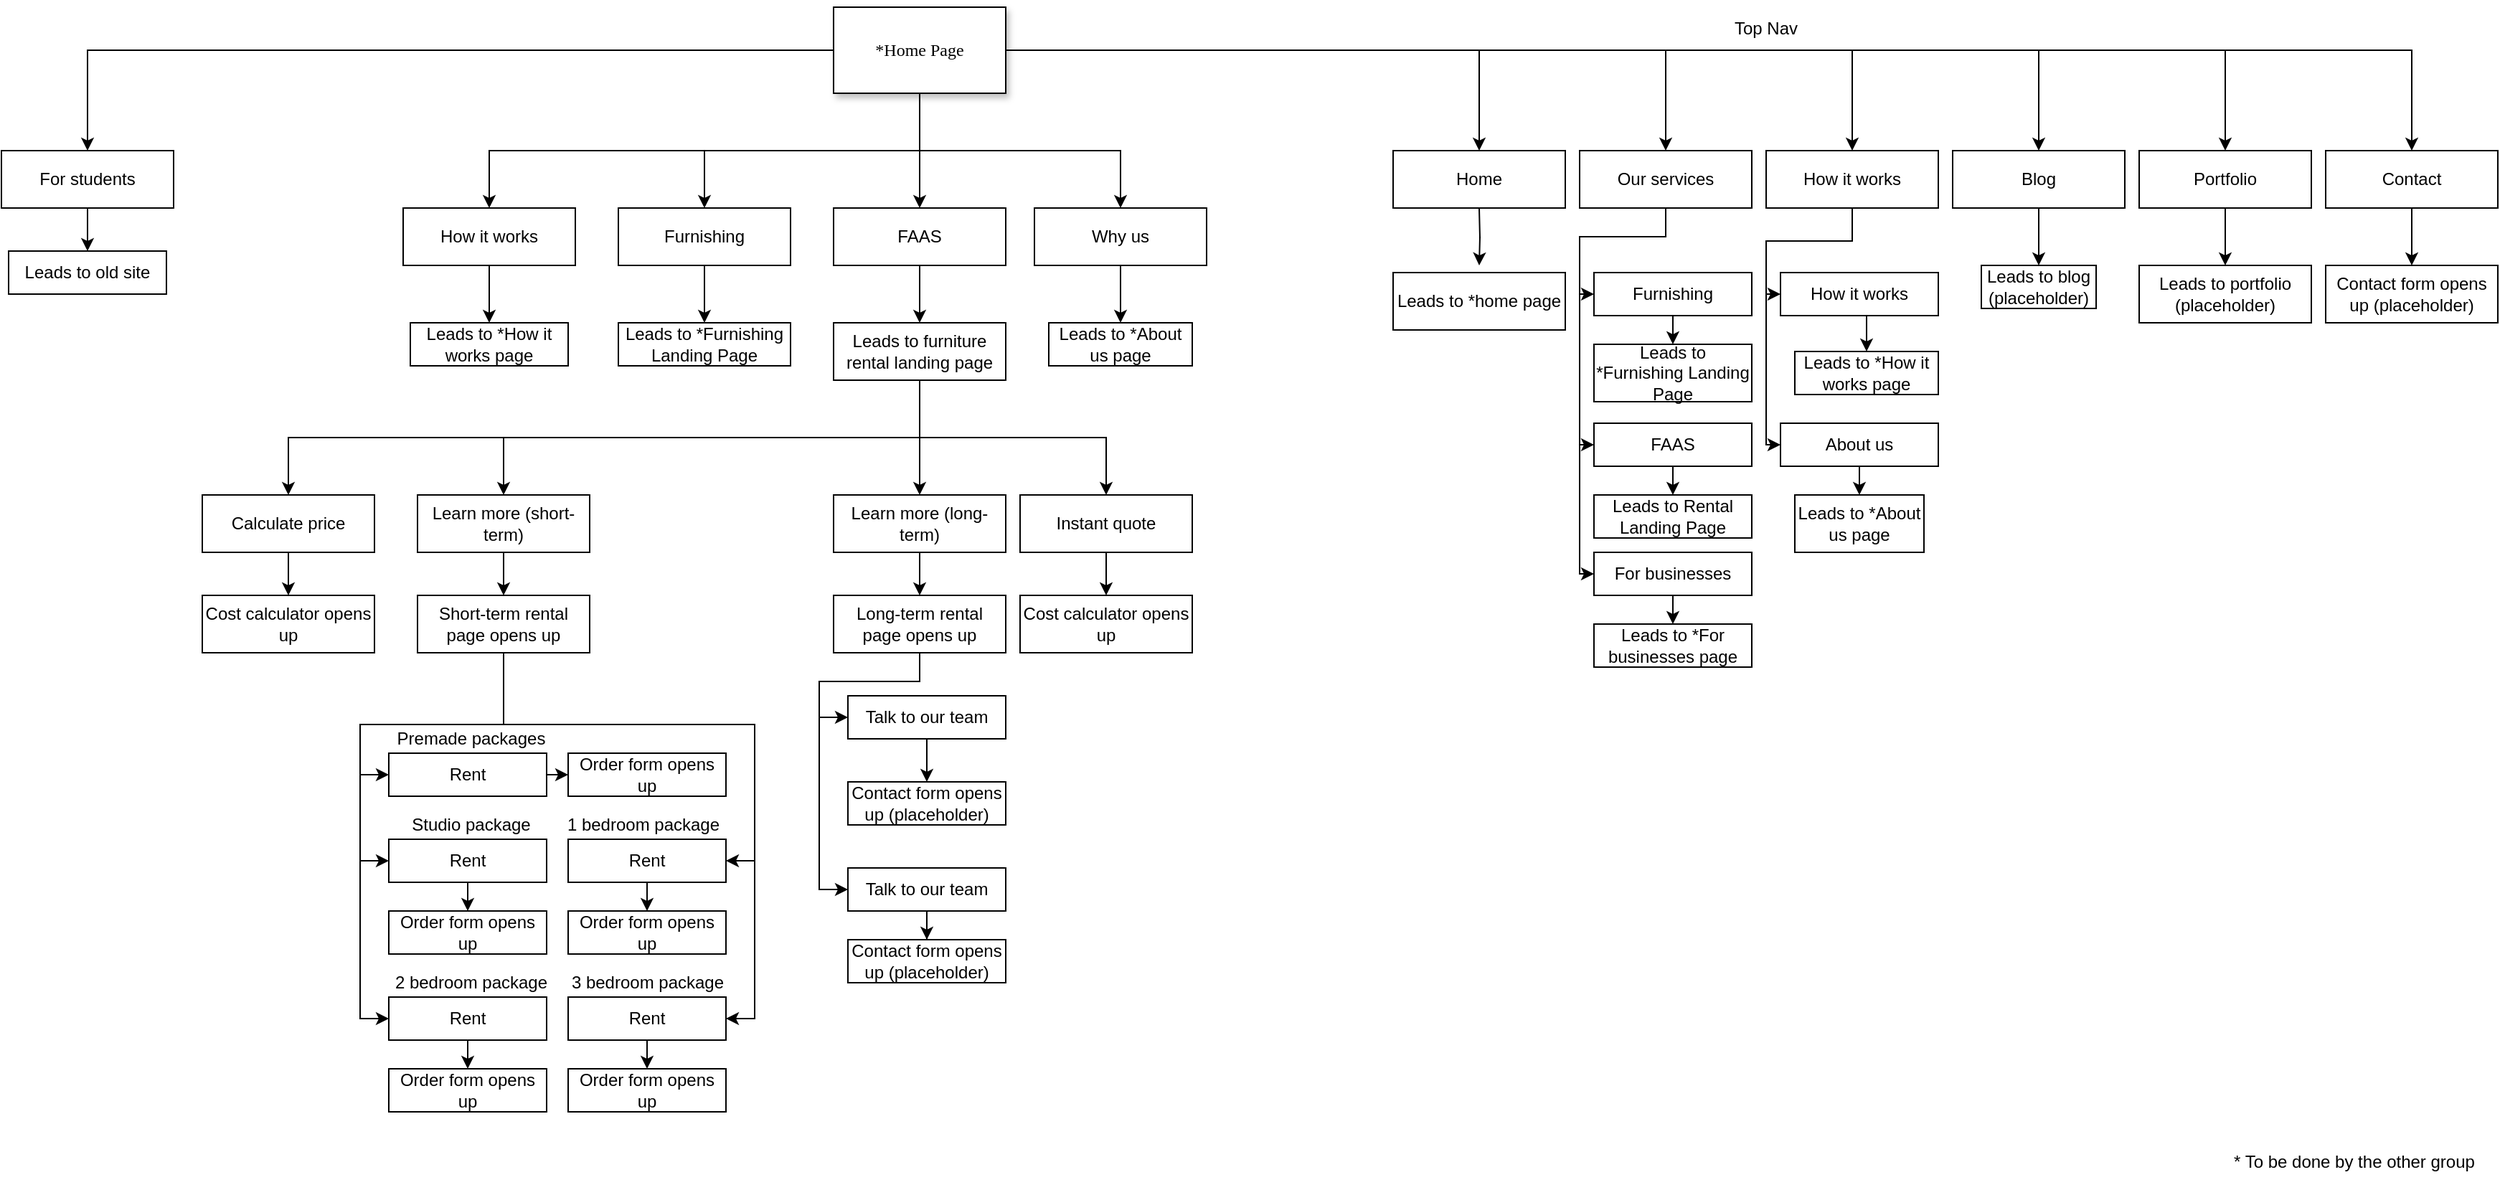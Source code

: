 <mxfile version="23.1.2" type="device">
  <diagram name="Page-1" id="edf60f1a-56cd-e834-aa8a-f176f3a09ee4">
    <mxGraphModel dx="2233" dy="974" grid="1" gridSize="10" guides="1" tooltips="1" connect="1" arrows="1" fold="1" page="1" pageScale="1" pageWidth="1100" pageHeight="850" background="none" math="0" shadow="0">
      <root>
        <mxCell id="0" />
        <mxCell id="1" parent="0" />
        <mxCell id="p-IeHHyzHUZykhFM_JVM-15" style="edgeStyle=orthogonalEdgeStyle;rounded=0;orthogonalLoop=1;jettySize=auto;html=1;exitX=1;exitY=0.5;exitDx=0;exitDy=0;" parent="1" source="60e70716793133e9-4" target="PqxCaI-xU7fvUcP7IRgy-11" edge="1">
          <mxGeometry relative="1" as="geometry">
            <mxPoint x="1170" y="120" as="targetPoint" />
            <Array as="points">
              <mxPoint x="1290" y="50" />
            </Array>
          </mxGeometry>
        </mxCell>
        <mxCell id="PqxCaI-xU7fvUcP7IRgy-2" style="edgeStyle=orthogonalEdgeStyle;rounded=0;orthogonalLoop=1;jettySize=auto;html=1;exitX=0;exitY=0.5;exitDx=0;exitDy=0;entryX=0.5;entryY=0;entryDx=0;entryDy=0;" parent="1" source="60e70716793133e9-4" target="PqxCaI-xU7fvUcP7IRgy-1" edge="1">
          <mxGeometry relative="1" as="geometry" />
        </mxCell>
        <mxCell id="PqxCaI-xU7fvUcP7IRgy-12" style="edgeStyle=orthogonalEdgeStyle;rounded=0;orthogonalLoop=1;jettySize=auto;html=1;exitX=1;exitY=0.5;exitDx=0;exitDy=0;entryX=0.5;entryY=0;entryDx=0;entryDy=0;" parent="1" source="60e70716793133e9-4" target="p-IeHHyzHUZykhFM_JVM-7" edge="1">
          <mxGeometry relative="1" as="geometry">
            <Array as="points">
              <mxPoint x="1160" y="50" />
            </Array>
          </mxGeometry>
        </mxCell>
        <mxCell id="PqxCaI-xU7fvUcP7IRgy-14" style="edgeStyle=orthogonalEdgeStyle;rounded=0;orthogonalLoop=1;jettySize=auto;html=1;exitX=0.5;exitY=1;exitDx=0;exitDy=0;" parent="1" source="60e70716793133e9-4" target="u_at5n1BGmHFvLx5teOg-2" edge="1">
          <mxGeometry relative="1" as="geometry" />
        </mxCell>
        <mxCell id="PqxCaI-xU7fvUcP7IRgy-22" style="edgeStyle=orthogonalEdgeStyle;rounded=0;orthogonalLoop=1;jettySize=auto;html=1;exitX=0.5;exitY=1;exitDx=0;exitDy=0;entryX=0.5;entryY=0;entryDx=0;entryDy=0;" parent="1" source="60e70716793133e9-4" target="PqxCaI-xU7fvUcP7IRgy-21" edge="1">
          <mxGeometry relative="1" as="geometry" />
        </mxCell>
        <mxCell id="PqxCaI-xU7fvUcP7IRgy-28" style="edgeStyle=orthogonalEdgeStyle;rounded=0;orthogonalLoop=1;jettySize=auto;html=1;exitX=0.5;exitY=1;exitDx=0;exitDy=0;entryX=0.5;entryY=0;entryDx=0;entryDy=0;" parent="1" source="60e70716793133e9-4" target="PqxCaI-xU7fvUcP7IRgy-27" edge="1">
          <mxGeometry relative="1" as="geometry" />
        </mxCell>
        <mxCell id="PqxCaI-xU7fvUcP7IRgy-33" style="edgeStyle=orthogonalEdgeStyle;rounded=0;orthogonalLoop=1;jettySize=auto;html=1;exitX=0.5;exitY=1;exitDx=0;exitDy=0;entryX=0.5;entryY=0;entryDx=0;entryDy=0;" parent="1" source="60e70716793133e9-4" target="PqxCaI-xU7fvUcP7IRgy-32" edge="1">
          <mxGeometry relative="1" as="geometry" />
        </mxCell>
        <mxCell id="60e70716793133e9-4" value="*Home Page" style="rounded=0;whiteSpace=wrap;html=1;shadow=1;labelBackgroundColor=none;strokeWidth=1;fontFamily=Verdana;fontSize=12;align=center;" parent="1" vertex="1">
          <mxGeometry x="190" y="20" width="120" height="60" as="geometry" />
        </mxCell>
        <mxCell id="p-IeHHyzHUZykhFM_JVM-160" style="edgeStyle=orthogonalEdgeStyle;rounded=0;orthogonalLoop=1;jettySize=auto;html=1;exitX=0.5;exitY=1;exitDx=0;exitDy=0;entryX=0.5;entryY=0;entryDx=0;entryDy=0;" parent="1" source="p-IeHHyzHUZykhFM_JVM-7" target="p-IeHHyzHUZykhFM_JVM-159" edge="1">
          <mxGeometry relative="1" as="geometry" />
        </mxCell>
        <mxCell id="p-IeHHyzHUZykhFM_JVM-7" value="Portfolio" style="rounded=0;whiteSpace=wrap;html=1;" parent="1" vertex="1">
          <mxGeometry x="1100" y="120" width="120" height="40" as="geometry" />
        </mxCell>
        <mxCell id="p-IeHHyzHUZykhFM_JVM-16" style="edgeStyle=orthogonalEdgeStyle;rounded=0;orthogonalLoop=1;jettySize=auto;html=1;exitX=0.5;exitY=0;exitDx=0;exitDy=0;startArrow=classic;startFill=1;endArrow=none;endFill=0;" parent="1" source="p-IeHHyzHUZykhFM_JVM-8" edge="1">
          <mxGeometry relative="1" as="geometry">
            <mxPoint x="1030" y="50" as="targetPoint" />
            <Array as="points">
              <mxPoint x="1030" y="70" />
              <mxPoint x="1030" y="70" />
            </Array>
          </mxGeometry>
        </mxCell>
        <mxCell id="p-IeHHyzHUZykhFM_JVM-158" style="edgeStyle=orthogonalEdgeStyle;rounded=0;orthogonalLoop=1;jettySize=auto;html=1;exitX=0.5;exitY=1;exitDx=0;exitDy=0;entryX=0.5;entryY=0;entryDx=0;entryDy=0;" parent="1" source="p-IeHHyzHUZykhFM_JVM-8" target="p-IeHHyzHUZykhFM_JVM-157" edge="1">
          <mxGeometry relative="1" as="geometry" />
        </mxCell>
        <mxCell id="p-IeHHyzHUZykhFM_JVM-8" value="Blog" style="rounded=0;whiteSpace=wrap;html=1;" parent="1" vertex="1">
          <mxGeometry x="970" y="120" width="120" height="40" as="geometry" />
        </mxCell>
        <mxCell id="p-IeHHyzHUZykhFM_JVM-22" style="edgeStyle=orthogonalEdgeStyle;rounded=0;orthogonalLoop=1;jettySize=auto;html=1;exitX=0.5;exitY=0;exitDx=0;exitDy=0;startArrow=classic;startFill=1;endArrow=none;endFill=0;" parent="1" edge="1">
          <mxGeometry relative="1" as="geometry">
            <mxPoint x="640" y="50" as="targetPoint" />
            <mxPoint x="640" y="120" as="sourcePoint" />
          </mxGeometry>
        </mxCell>
        <mxCell id="p-IeHHyzHUZykhFM_JVM-44" style="edgeStyle=orthogonalEdgeStyle;rounded=0;orthogonalLoop=1;jettySize=auto;html=1;exitX=0.5;exitY=1;exitDx=0;exitDy=0;entryX=0.5;entryY=0;entryDx=0;entryDy=0;" parent="1" edge="1">
          <mxGeometry relative="1" as="geometry">
            <mxPoint x="640" y="160" as="sourcePoint" />
            <mxPoint x="640" y="200" as="targetPoint" />
          </mxGeometry>
        </mxCell>
        <mxCell id="p-IeHHyzHUZykhFM_JVM-9" value="Home" style="rounded=0;whiteSpace=wrap;html=1;" parent="1" vertex="1">
          <mxGeometry x="580" y="120" width="120" height="40" as="geometry" />
        </mxCell>
        <mxCell id="p-IeHHyzHUZykhFM_JVM-21" style="edgeStyle=orthogonalEdgeStyle;rounded=0;orthogonalLoop=1;jettySize=auto;html=1;exitX=0.5;exitY=0;exitDx=0;exitDy=0;startArrow=classic;startFill=1;endArrow=none;endFill=0;" parent="1" source="p-IeHHyzHUZykhFM_JVM-10" edge="1">
          <mxGeometry relative="1" as="geometry">
            <mxPoint x="770" y="50" as="targetPoint" />
          </mxGeometry>
        </mxCell>
        <mxCell id="p-IeHHyzHUZykhFM_JVM-40" style="edgeStyle=orthogonalEdgeStyle;rounded=0;orthogonalLoop=1;jettySize=auto;html=1;exitX=0.5;exitY=1;exitDx=0;exitDy=0;entryX=0;entryY=0.5;entryDx=0;entryDy=0;" parent="1" source="p-IeHHyzHUZykhFM_JVM-10" target="p-IeHHyzHUZykhFM_JVM-27" edge="1">
          <mxGeometry relative="1" as="geometry">
            <Array as="points">
              <mxPoint x="770" y="180" />
              <mxPoint x="710" y="180" />
              <mxPoint x="710" y="220" />
            </Array>
          </mxGeometry>
        </mxCell>
        <mxCell id="u_at5n1BGmHFvLx5teOg-9" style="edgeStyle=orthogonalEdgeStyle;rounded=0;orthogonalLoop=1;jettySize=auto;html=1;exitX=0.5;exitY=1;exitDx=0;exitDy=0;entryX=0;entryY=0.5;entryDx=0;entryDy=0;" parent="1" source="p-IeHHyzHUZykhFM_JVM-10" target="p-IeHHyzHUZykhFM_JVM-28" edge="1">
          <mxGeometry relative="1" as="geometry">
            <Array as="points">
              <mxPoint x="770" y="180" />
              <mxPoint x="710" y="180" />
              <mxPoint x="710" y="325" />
            </Array>
          </mxGeometry>
        </mxCell>
        <mxCell id="u_at5n1BGmHFvLx5teOg-11" style="edgeStyle=orthogonalEdgeStyle;rounded=0;orthogonalLoop=1;jettySize=auto;html=1;exitX=0.5;exitY=1;exitDx=0;exitDy=0;entryX=0;entryY=0.5;entryDx=0;entryDy=0;" parent="1" source="p-IeHHyzHUZykhFM_JVM-10" target="p-IeHHyzHUZykhFM_JVM-29" edge="1">
          <mxGeometry relative="1" as="geometry">
            <Array as="points">
              <mxPoint x="770" y="180" />
              <mxPoint x="710" y="180" />
              <mxPoint x="710" y="415" />
            </Array>
          </mxGeometry>
        </mxCell>
        <mxCell id="p-IeHHyzHUZykhFM_JVM-10" value="Our services" style="rounded=0;whiteSpace=wrap;html=1;" parent="1" vertex="1">
          <mxGeometry x="710" y="120" width="120" height="40" as="geometry" />
        </mxCell>
        <mxCell id="p-IeHHyzHUZykhFM_JVM-20" style="edgeStyle=orthogonalEdgeStyle;rounded=0;orthogonalLoop=1;jettySize=auto;html=1;exitX=0.5;exitY=0;exitDx=0;exitDy=0;startArrow=classic;startFill=1;endArrow=none;endFill=0;" parent="1" source="p-IeHHyzHUZykhFM_JVM-11" edge="1">
          <mxGeometry relative="1" as="geometry">
            <mxPoint x="900" y="50" as="targetPoint" />
          </mxGeometry>
        </mxCell>
        <mxCell id="p-IeHHyzHUZykhFM_JVM-48" style="edgeStyle=orthogonalEdgeStyle;rounded=0;orthogonalLoop=1;jettySize=auto;html=1;exitX=0.5;exitY=1;exitDx=0;exitDy=0;entryX=0;entryY=0.5;entryDx=0;entryDy=0;" parent="1" source="p-IeHHyzHUZykhFM_JVM-11" target="p-IeHHyzHUZykhFM_JVM-45" edge="1">
          <mxGeometry relative="1" as="geometry">
            <Array as="points">
              <mxPoint x="900" y="183" />
              <mxPoint x="840" y="183" />
              <mxPoint x="840" y="220" />
            </Array>
          </mxGeometry>
        </mxCell>
        <mxCell id="PqxCaI-xU7fvUcP7IRgy-6" style="edgeStyle=orthogonalEdgeStyle;rounded=0;orthogonalLoop=1;jettySize=auto;html=1;exitX=0.5;exitY=1;exitDx=0;exitDy=0;entryX=0;entryY=0.5;entryDx=0;entryDy=0;" parent="1" target="p-IeHHyzHUZykhFM_JVM-46" edge="1">
          <mxGeometry relative="1" as="geometry">
            <mxPoint x="900" y="163" as="sourcePoint" />
            <mxPoint x="840" y="328" as="targetPoint" />
            <Array as="points">
              <mxPoint x="900" y="183" />
              <mxPoint x="840" y="183" />
              <mxPoint x="840" y="325" />
            </Array>
          </mxGeometry>
        </mxCell>
        <mxCell id="p-IeHHyzHUZykhFM_JVM-11" value="How it works" style="rounded=0;whiteSpace=wrap;html=1;" parent="1" vertex="1">
          <mxGeometry x="840" y="120" width="120" height="40" as="geometry" />
        </mxCell>
        <mxCell id="u_at5n1BGmHFvLx5teOg-8" style="edgeStyle=orthogonalEdgeStyle;rounded=0;orthogonalLoop=1;jettySize=auto;html=1;exitX=0.5;exitY=1;exitDx=0;exitDy=0;entryX=0.5;entryY=0;entryDx=0;entryDy=0;" parent="1" source="p-IeHHyzHUZykhFM_JVM-27" target="u_at5n1BGmHFvLx5teOg-7" edge="1">
          <mxGeometry relative="1" as="geometry" />
        </mxCell>
        <mxCell id="p-IeHHyzHUZykhFM_JVM-27" value="Furnishing" style="rounded=0;whiteSpace=wrap;html=1;fontColor=#000000;" parent="1" vertex="1">
          <mxGeometry x="720" y="205" width="110" height="30" as="geometry" />
        </mxCell>
        <mxCell id="p-IeHHyzHUZykhFM_JVM-136" style="edgeStyle=orthogonalEdgeStyle;rounded=0;orthogonalLoop=1;jettySize=auto;html=1;exitX=0.5;exitY=1;exitDx=0;exitDy=0;entryX=0.5;entryY=0;entryDx=0;entryDy=0;" parent="1" source="p-IeHHyzHUZykhFM_JVM-28" target="p-IeHHyzHUZykhFM_JVM-135" edge="1">
          <mxGeometry relative="1" as="geometry" />
        </mxCell>
        <mxCell id="p-IeHHyzHUZykhFM_JVM-28" value="FAAS" style="rounded=0;whiteSpace=wrap;html=1;" parent="1" vertex="1">
          <mxGeometry x="720" y="310" width="110" height="30" as="geometry" />
        </mxCell>
        <mxCell id="u_at5n1BGmHFvLx5teOg-13" style="edgeStyle=orthogonalEdgeStyle;rounded=0;orthogonalLoop=1;jettySize=auto;html=1;exitX=0.5;exitY=1;exitDx=0;exitDy=0;entryX=0.5;entryY=0;entryDx=0;entryDy=0;" parent="1" source="p-IeHHyzHUZykhFM_JVM-29" target="u_at5n1BGmHFvLx5teOg-12" edge="1">
          <mxGeometry relative="1" as="geometry" />
        </mxCell>
        <mxCell id="p-IeHHyzHUZykhFM_JVM-29" value="For businesses" style="rounded=0;whiteSpace=wrap;html=1;fontColor=#000000;" parent="1" vertex="1">
          <mxGeometry x="720" y="400" width="110" height="30" as="geometry" />
        </mxCell>
        <mxCell id="p-IeHHyzHUZykhFM_JVM-36" value="Leads to *home page" style="rounded=0;whiteSpace=wrap;html=1;" parent="1" vertex="1">
          <mxGeometry x="580" y="205" width="120" height="40" as="geometry" />
        </mxCell>
        <mxCell id="PqxCaI-xU7fvUcP7IRgy-45" style="edgeStyle=orthogonalEdgeStyle;rounded=0;orthogonalLoop=1;jettySize=auto;html=1;exitX=0.5;exitY=1;exitDx=0;exitDy=0;entryX=0.5;entryY=0;entryDx=0;entryDy=0;" parent="1" source="p-IeHHyzHUZykhFM_JVM-45" target="p-IeHHyzHUZykhFM_JVM-142" edge="1">
          <mxGeometry relative="1" as="geometry" />
        </mxCell>
        <mxCell id="p-IeHHyzHUZykhFM_JVM-45" value="How it works" style="rounded=0;whiteSpace=wrap;html=1;" parent="1" vertex="1">
          <mxGeometry x="850" y="205" width="110" height="30" as="geometry" />
        </mxCell>
        <mxCell id="PqxCaI-xU7fvUcP7IRgy-44" style="edgeStyle=orthogonalEdgeStyle;rounded=0;orthogonalLoop=1;jettySize=auto;html=1;exitX=0.5;exitY=1;exitDx=0;exitDy=0;entryX=0.5;entryY=0;entryDx=0;entryDy=0;" parent="1" source="p-IeHHyzHUZykhFM_JVM-46" target="p-IeHHyzHUZykhFM_JVM-147" edge="1">
          <mxGeometry relative="1" as="geometry" />
        </mxCell>
        <mxCell id="p-IeHHyzHUZykhFM_JVM-46" value="About us" style="rounded=0;whiteSpace=wrap;html=1;" parent="1" vertex="1">
          <mxGeometry x="850" y="310" width="110" height="30" as="geometry" />
        </mxCell>
        <mxCell id="p-IeHHyzHUZykhFM_JVM-107" style="edgeStyle=orthogonalEdgeStyle;rounded=0;orthogonalLoop=1;jettySize=auto;html=1;exitX=0.5;exitY=1;exitDx=0;exitDy=0;entryX=0.5;entryY=0;entryDx=0;entryDy=0;" parent="1" source="p-IeHHyzHUZykhFM_JVM-69" target="p-IeHHyzHUZykhFM_JVM-106" edge="1">
          <mxGeometry relative="1" as="geometry" />
        </mxCell>
        <mxCell id="p-IeHHyzHUZykhFM_JVM-69" value="Calculate price" style="rounded=0;whiteSpace=wrap;html=1;" parent="1" vertex="1">
          <mxGeometry x="-250" y="360" width="120" height="40" as="geometry" />
        </mxCell>
        <mxCell id="p-IeHHyzHUZykhFM_JVM-109" style="edgeStyle=orthogonalEdgeStyle;rounded=0;orthogonalLoop=1;jettySize=auto;html=1;exitX=0.5;exitY=1;exitDx=0;exitDy=0;entryX=0.5;entryY=0;entryDx=0;entryDy=0;" parent="1" source="p-IeHHyzHUZykhFM_JVM-70" target="p-IeHHyzHUZykhFM_JVM-108" edge="1">
          <mxGeometry relative="1" as="geometry" />
        </mxCell>
        <mxCell id="p-IeHHyzHUZykhFM_JVM-70" value="Learn more (short-term)" style="rounded=0;whiteSpace=wrap;html=1;" parent="1" vertex="1">
          <mxGeometry x="-100" y="360" width="120" height="40" as="geometry" />
        </mxCell>
        <mxCell id="p-IeHHyzHUZykhFM_JVM-114" style="edgeStyle=orthogonalEdgeStyle;rounded=0;orthogonalLoop=1;jettySize=auto;html=1;exitX=0.5;exitY=1;exitDx=0;exitDy=0;entryX=0.5;entryY=0;entryDx=0;entryDy=0;" parent="1" source="p-IeHHyzHUZykhFM_JVM-71" target="p-IeHHyzHUZykhFM_JVM-113" edge="1">
          <mxGeometry relative="1" as="geometry" />
        </mxCell>
        <mxCell id="p-IeHHyzHUZykhFM_JVM-71" value="Learn more (long-term)" style="rounded=0;whiteSpace=wrap;html=1;" parent="1" vertex="1">
          <mxGeometry x="190" y="360" width="120" height="40" as="geometry" />
        </mxCell>
        <mxCell id="p-IeHHyzHUZykhFM_JVM-125" style="edgeStyle=orthogonalEdgeStyle;rounded=0;orthogonalLoop=1;jettySize=auto;html=1;exitX=0.5;exitY=1;exitDx=0;exitDy=0;entryX=0.5;entryY=0;entryDx=0;entryDy=0;" parent="1" source="p-IeHHyzHUZykhFM_JVM-72" target="p-IeHHyzHUZykhFM_JVM-124" edge="1">
          <mxGeometry relative="1" as="geometry" />
        </mxCell>
        <mxCell id="p-IeHHyzHUZykhFM_JVM-72" value="Instant quote" style="rounded=0;whiteSpace=wrap;html=1;" parent="1" vertex="1">
          <mxGeometry x="320" y="360" width="120" height="40" as="geometry" />
        </mxCell>
        <mxCell id="Z38uSxRAQJsRBBEIAWGj-12" style="edgeStyle=orthogonalEdgeStyle;rounded=0;orthogonalLoop=1;jettySize=auto;html=1;exitX=1;exitY=0.5;exitDx=0;exitDy=0;entryX=0;entryY=0.5;entryDx=0;entryDy=0;fontColor=#000000;" edge="1" parent="1" source="p-IeHHyzHUZykhFM_JVM-81" target="Z38uSxRAQJsRBBEIAWGj-1">
          <mxGeometry relative="1" as="geometry" />
        </mxCell>
        <mxCell id="p-IeHHyzHUZykhFM_JVM-81" value="Rent" style="rounded=0;whiteSpace=wrap;html=1;fontColor=#000000;" parent="1" vertex="1">
          <mxGeometry x="-120" y="540" width="110" height="30" as="geometry" />
        </mxCell>
        <mxCell id="p-IeHHyzHUZykhFM_JVM-83" value="Top Nav" style="text;html=1;strokeColor=none;fillColor=none;align=center;verticalAlign=middle;whiteSpace=wrap;rounded=0;" parent="1" vertex="1">
          <mxGeometry x="810" y="20" width="60" height="30" as="geometry" />
        </mxCell>
        <mxCell id="p-IeHHyzHUZykhFM_JVM-85" value="Premade packages" style="text;html=1;strokeColor=none;fillColor=none;align=center;verticalAlign=middle;whiteSpace=wrap;rounded=0;fontColor=#000000;" parent="1" vertex="1">
          <mxGeometry x="-130" y="520" width="135" height="20" as="geometry" />
        </mxCell>
        <mxCell id="Z38uSxRAQJsRBBEIAWGj-13" style="edgeStyle=orthogonalEdgeStyle;rounded=0;orthogonalLoop=1;jettySize=auto;html=1;exitX=0.5;exitY=1;exitDx=0;exitDy=0;entryX=0.5;entryY=0;entryDx=0;entryDy=0;fontColor=#000000;" edge="1" parent="1" source="p-IeHHyzHUZykhFM_JVM-87" target="Z38uSxRAQJsRBBEIAWGj-3">
          <mxGeometry relative="1" as="geometry" />
        </mxCell>
        <mxCell id="p-IeHHyzHUZykhFM_JVM-87" value="Rent" style="rounded=0;whiteSpace=wrap;html=1;fontColor=#000000;" parent="1" vertex="1">
          <mxGeometry x="-120" y="600" width="110" height="30" as="geometry" />
        </mxCell>
        <mxCell id="p-IeHHyzHUZykhFM_JVM-88" value="Studio package" style="text;html=1;strokeColor=none;fillColor=none;align=center;verticalAlign=middle;whiteSpace=wrap;rounded=0;fontColor=#000000;" parent="1" vertex="1">
          <mxGeometry x="-130" y="580" width="135" height="20" as="geometry" />
        </mxCell>
        <mxCell id="Z38uSxRAQJsRBBEIAWGj-14" style="edgeStyle=orthogonalEdgeStyle;rounded=0;orthogonalLoop=1;jettySize=auto;html=1;exitX=0.5;exitY=1;exitDx=0;exitDy=0;entryX=0.5;entryY=0;entryDx=0;entryDy=0;fontColor=#000000;" edge="1" parent="1" source="p-IeHHyzHUZykhFM_JVM-89" target="Z38uSxRAQJsRBBEIAWGj-4">
          <mxGeometry relative="1" as="geometry" />
        </mxCell>
        <mxCell id="p-IeHHyzHUZykhFM_JVM-89" value="Rent" style="rounded=0;whiteSpace=wrap;html=1;fontColor=#000000;" parent="1" vertex="1">
          <mxGeometry x="5" y="600" width="110" height="30" as="geometry" />
        </mxCell>
        <mxCell id="p-IeHHyzHUZykhFM_JVM-90" value="1 bedroom package" style="text;html=1;strokeColor=none;fillColor=none;align=center;verticalAlign=middle;whiteSpace=wrap;rounded=0;fontColor=#000000;" parent="1" vertex="1">
          <mxGeometry x="-10" y="580" width="135" height="20" as="geometry" />
        </mxCell>
        <mxCell id="Z38uSxRAQJsRBBEIAWGj-16" style="edgeStyle=orthogonalEdgeStyle;rounded=0;orthogonalLoop=1;jettySize=auto;html=1;exitX=0.5;exitY=1;exitDx=0;exitDy=0;entryX=0.5;entryY=0;entryDx=0;entryDy=0;fontColor=#000000;" edge="1" parent="1" source="p-IeHHyzHUZykhFM_JVM-91" target="Z38uSxRAQJsRBBEIAWGj-10">
          <mxGeometry relative="1" as="geometry" />
        </mxCell>
        <mxCell id="p-IeHHyzHUZykhFM_JVM-91" value="Rent" style="rounded=0;whiteSpace=wrap;html=1;fontColor=#000000;" parent="1" vertex="1">
          <mxGeometry x="-120" y="710" width="110" height="30" as="geometry" />
        </mxCell>
        <mxCell id="p-IeHHyzHUZykhFM_JVM-92" value="2 bedroom package" style="text;html=1;strokeColor=none;fillColor=none;align=center;verticalAlign=middle;whiteSpace=wrap;rounded=0;fontColor=#000000;" parent="1" vertex="1">
          <mxGeometry x="-130" y="690" width="135" height="20" as="geometry" />
        </mxCell>
        <mxCell id="Z38uSxRAQJsRBBEIAWGj-15" style="edgeStyle=orthogonalEdgeStyle;rounded=0;orthogonalLoop=1;jettySize=auto;html=1;exitX=0.5;exitY=1;exitDx=0;exitDy=0;entryX=0.5;entryY=0;entryDx=0;entryDy=0;fontColor=#000000;" edge="1" parent="1" source="p-IeHHyzHUZykhFM_JVM-93" target="Z38uSxRAQJsRBBEIAWGj-11">
          <mxGeometry relative="1" as="geometry" />
        </mxCell>
        <mxCell id="p-IeHHyzHUZykhFM_JVM-93" value="Rent" style="rounded=0;whiteSpace=wrap;html=1;fontColor=#000000;" parent="1" vertex="1">
          <mxGeometry x="5" y="710" width="110" height="30" as="geometry" />
        </mxCell>
        <mxCell id="p-IeHHyzHUZykhFM_JVM-94" value="3 bedroom package" style="text;html=1;strokeColor=none;fillColor=none;align=center;verticalAlign=middle;whiteSpace=wrap;rounded=0;fontColor=#000000;" parent="1" vertex="1">
          <mxGeometry x="-7.5" y="690" width="135" height="20" as="geometry" />
        </mxCell>
        <mxCell id="p-IeHHyzHUZykhFM_JVM-123" style="edgeStyle=orthogonalEdgeStyle;rounded=0;orthogonalLoop=1;jettySize=auto;html=1;exitX=0.5;exitY=1;exitDx=0;exitDy=0;entryX=0.5;entryY=0;entryDx=0;entryDy=0;" parent="1" source="p-IeHHyzHUZykhFM_JVM-102" target="p-IeHHyzHUZykhFM_JVM-122" edge="1">
          <mxGeometry relative="1" as="geometry" />
        </mxCell>
        <mxCell id="p-IeHHyzHUZykhFM_JVM-102" value="Talk to our team" style="rounded=0;whiteSpace=wrap;html=1;" parent="1" vertex="1">
          <mxGeometry x="200" y="500" width="110" height="30" as="geometry" />
        </mxCell>
        <mxCell id="p-IeHHyzHUZykhFM_JVM-106" value="Cost calculator opens up" style="rounded=0;whiteSpace=wrap;html=1;" parent="1" vertex="1">
          <mxGeometry x="-250" y="430" width="120" height="40" as="geometry" />
        </mxCell>
        <mxCell id="p-IeHHyzHUZykhFM_JVM-119" style="edgeStyle=orthogonalEdgeStyle;rounded=0;orthogonalLoop=1;jettySize=auto;html=1;exitX=0.5;exitY=1;exitDx=0;exitDy=0;entryX=0;entryY=0.5;entryDx=0;entryDy=0;" parent="1" source="p-IeHHyzHUZykhFM_JVM-108" target="p-IeHHyzHUZykhFM_JVM-81" edge="1">
          <mxGeometry relative="1" as="geometry">
            <Array as="points">
              <mxPoint x="-40" y="520" />
              <mxPoint x="-140" y="520" />
              <mxPoint x="-140" y="555" />
            </Array>
          </mxGeometry>
        </mxCell>
        <mxCell id="Z38uSxRAQJsRBBEIAWGj-6" style="edgeStyle=orthogonalEdgeStyle;rounded=0;orthogonalLoop=1;jettySize=auto;html=1;exitX=0.5;exitY=1;exitDx=0;exitDy=0;entryX=0;entryY=0.5;entryDx=0;entryDy=0;" edge="1" parent="1" source="p-IeHHyzHUZykhFM_JVM-108" target="p-IeHHyzHUZykhFM_JVM-87">
          <mxGeometry relative="1" as="geometry">
            <Array as="points">
              <mxPoint x="-40" y="520" />
              <mxPoint x="-140" y="520" />
              <mxPoint x="-140" y="615" />
            </Array>
          </mxGeometry>
        </mxCell>
        <mxCell id="Z38uSxRAQJsRBBEIAWGj-7" style="edgeStyle=orthogonalEdgeStyle;rounded=0;orthogonalLoop=1;jettySize=auto;html=1;exitX=0.5;exitY=1;exitDx=0;exitDy=0;entryX=0;entryY=0.5;entryDx=0;entryDy=0;" edge="1" parent="1" source="p-IeHHyzHUZykhFM_JVM-108" target="p-IeHHyzHUZykhFM_JVM-91">
          <mxGeometry relative="1" as="geometry">
            <Array as="points">
              <mxPoint x="-40" y="520" />
              <mxPoint x="-140" y="520" />
              <mxPoint x="-140" y="725" />
            </Array>
          </mxGeometry>
        </mxCell>
        <mxCell id="Z38uSxRAQJsRBBEIAWGj-8" style="edgeStyle=orthogonalEdgeStyle;rounded=0;orthogonalLoop=1;jettySize=auto;html=1;exitX=0.5;exitY=1;exitDx=0;exitDy=0;entryX=1;entryY=0.5;entryDx=0;entryDy=0;" edge="1" parent="1" source="p-IeHHyzHUZykhFM_JVM-108" target="p-IeHHyzHUZykhFM_JVM-89">
          <mxGeometry relative="1" as="geometry">
            <Array as="points">
              <mxPoint x="-40" y="520" />
              <mxPoint x="135" y="520" />
              <mxPoint x="135" y="615" />
            </Array>
          </mxGeometry>
        </mxCell>
        <mxCell id="Z38uSxRAQJsRBBEIAWGj-9" style="edgeStyle=orthogonalEdgeStyle;rounded=0;orthogonalLoop=1;jettySize=auto;html=1;exitX=0.5;exitY=1;exitDx=0;exitDy=0;entryX=1;entryY=0.5;entryDx=0;entryDy=0;" edge="1" parent="1" source="p-IeHHyzHUZykhFM_JVM-108" target="p-IeHHyzHUZykhFM_JVM-93">
          <mxGeometry relative="1" as="geometry">
            <Array as="points">
              <mxPoint x="-40" y="520" />
              <mxPoint x="135" y="520" />
              <mxPoint x="135" y="725" />
            </Array>
          </mxGeometry>
        </mxCell>
        <mxCell id="p-IeHHyzHUZykhFM_JVM-108" value="Short-term rental page opens up" style="rounded=0;whiteSpace=wrap;html=1;" parent="1" vertex="1">
          <mxGeometry x="-100" y="430" width="120" height="40" as="geometry" />
        </mxCell>
        <mxCell id="p-IeHHyzHUZykhFM_JVM-115" style="edgeStyle=orthogonalEdgeStyle;rounded=0;orthogonalLoop=1;jettySize=auto;html=1;exitX=0.5;exitY=1;exitDx=0;exitDy=0;entryX=0;entryY=0.5;entryDx=0;entryDy=0;" parent="1" source="p-IeHHyzHUZykhFM_JVM-113" target="p-IeHHyzHUZykhFM_JVM-102" edge="1">
          <mxGeometry relative="1" as="geometry" />
        </mxCell>
        <mxCell id="p-IeHHyzHUZykhFM_JVM-116" style="edgeStyle=orthogonalEdgeStyle;rounded=0;orthogonalLoop=1;jettySize=auto;html=1;exitX=0.5;exitY=1;exitDx=0;exitDy=0;entryX=0;entryY=0.5;entryDx=0;entryDy=0;" parent="1" source="p-IeHHyzHUZykhFM_JVM-113" target="p-IeHHyzHUZykhFM_JVM-128" edge="1">
          <mxGeometry relative="1" as="geometry">
            <mxPoint x="195" y="735" as="targetPoint" />
            <Array as="points">
              <mxPoint x="250" y="490" />
              <mxPoint x="180" y="490" />
              <mxPoint x="180" y="635" />
            </Array>
          </mxGeometry>
        </mxCell>
        <mxCell id="p-IeHHyzHUZykhFM_JVM-113" value="Long-term rental page opens up" style="rounded=0;whiteSpace=wrap;html=1;" parent="1" vertex="1">
          <mxGeometry x="190" y="430" width="120" height="40" as="geometry" />
        </mxCell>
        <mxCell id="p-IeHHyzHUZykhFM_JVM-122" value="&lt;font color=&quot;#000000&quot;&gt;Contact form opens up (placeholder)&lt;/font&gt;" style="rounded=0;whiteSpace=wrap;html=1;fontColor=#FF3333;" parent="1" vertex="1">
          <mxGeometry x="200" y="560" width="110" height="30" as="geometry" />
        </mxCell>
        <mxCell id="p-IeHHyzHUZykhFM_JVM-124" value="Cost calculator opens up" style="rounded=0;whiteSpace=wrap;html=1;" parent="1" vertex="1">
          <mxGeometry x="320" y="430" width="120" height="40" as="geometry" />
        </mxCell>
        <mxCell id="p-IeHHyzHUZykhFM_JVM-130" style="edgeStyle=orthogonalEdgeStyle;rounded=0;orthogonalLoop=1;jettySize=auto;html=1;exitX=0.5;exitY=1;exitDx=0;exitDy=0;" parent="1" source="p-IeHHyzHUZykhFM_JVM-128" target="p-IeHHyzHUZykhFM_JVM-129" edge="1">
          <mxGeometry relative="1" as="geometry" />
        </mxCell>
        <mxCell id="p-IeHHyzHUZykhFM_JVM-128" value="Talk to our team" style="rounded=0;whiteSpace=wrap;html=1;" parent="1" vertex="1">
          <mxGeometry x="200" y="620" width="110" height="30" as="geometry" />
        </mxCell>
        <mxCell id="p-IeHHyzHUZykhFM_JVM-129" value="&lt;font color=&quot;#000000&quot;&gt;Contact form opens up (placeholder)&lt;/font&gt;" style="rounded=0;whiteSpace=wrap;html=1;fontColor=#FF3333;" parent="1" vertex="1">
          <mxGeometry x="200" y="670" width="110" height="30" as="geometry" />
        </mxCell>
        <mxCell id="p-IeHHyzHUZykhFM_JVM-135" value="&lt;span style=&quot;font-style: normal;&quot;&gt;Leads to Rental Landing Page&lt;/span&gt;" style="rounded=0;whiteSpace=wrap;html=1;fontStyle=2" parent="1" vertex="1">
          <mxGeometry x="720" y="360" width="110" height="30" as="geometry" />
        </mxCell>
        <mxCell id="p-IeHHyzHUZykhFM_JVM-142" value="&lt;span style=&quot;font-style: normal;&quot;&gt;Leads to *How it works page&lt;/span&gt;" style="rounded=0;whiteSpace=wrap;html=1;fontStyle=2" parent="1" vertex="1">
          <mxGeometry x="860" y="260" width="100" height="30" as="geometry" />
        </mxCell>
        <mxCell id="p-IeHHyzHUZykhFM_JVM-147" value="&lt;span style=&quot;font-style: normal;&quot;&gt;Leads to *About us page&lt;/span&gt;" style="rounded=0;whiteSpace=wrap;html=1;fontStyle=2" parent="1" vertex="1">
          <mxGeometry x="860" y="360" width="90" height="40" as="geometry" />
        </mxCell>
        <mxCell id="p-IeHHyzHUZykhFM_JVM-157" value="&lt;span style=&quot;font-style: normal;&quot;&gt;Leads to blog (placeholder)&lt;/span&gt;" style="rounded=0;whiteSpace=wrap;html=1;fontStyle=2" parent="1" vertex="1">
          <mxGeometry x="990" y="200" width="80" height="30" as="geometry" />
        </mxCell>
        <mxCell id="p-IeHHyzHUZykhFM_JVM-159" value="Leads to portfolio (placeholder)" style="rounded=0;whiteSpace=wrap;html=1;" parent="1" vertex="1">
          <mxGeometry x="1100" y="200" width="120" height="40" as="geometry" />
        </mxCell>
        <mxCell id="PqxCaI-xU7fvUcP7IRgy-16" style="edgeStyle=orthogonalEdgeStyle;rounded=0;orthogonalLoop=1;jettySize=auto;html=1;exitX=0.5;exitY=1;exitDx=0;exitDy=0;entryX=0.5;entryY=0;entryDx=0;entryDy=0;" parent="1" source="u_at5n1BGmHFvLx5teOg-2" target="PqxCaI-xU7fvUcP7IRgy-15" edge="1">
          <mxGeometry relative="1" as="geometry" />
        </mxCell>
        <mxCell id="u_at5n1BGmHFvLx5teOg-2" value="FAAS" style="rounded=0;whiteSpace=wrap;html=1;" parent="1" vertex="1">
          <mxGeometry x="190" y="160" width="120" height="40" as="geometry" />
        </mxCell>
        <mxCell id="u_at5n1BGmHFvLx5teOg-7" value="&lt;font color=&quot;#000000&quot;&gt;Leads to *Furnishing Landing Page&lt;/font&gt;" style="rounded=0;whiteSpace=wrap;html=1;fontColor=#FF6666;" parent="1" vertex="1">
          <mxGeometry x="720" y="255" width="110" height="40" as="geometry" />
        </mxCell>
        <mxCell id="u_at5n1BGmHFvLx5teOg-12" value="Leads to *For businesses page" style="rounded=0;whiteSpace=wrap;html=1;fontColor=#000000;" parent="1" vertex="1">
          <mxGeometry x="720" y="450" width="110" height="30" as="geometry" />
        </mxCell>
        <mxCell id="PqxCaI-xU7fvUcP7IRgy-5" style="edgeStyle=orthogonalEdgeStyle;rounded=0;orthogonalLoop=1;jettySize=auto;html=1;exitX=0.5;exitY=1;exitDx=0;exitDy=0;entryX=0.5;entryY=0;entryDx=0;entryDy=0;" parent="1" source="PqxCaI-xU7fvUcP7IRgy-1" target="PqxCaI-xU7fvUcP7IRgy-4" edge="1">
          <mxGeometry relative="1" as="geometry" />
        </mxCell>
        <mxCell id="PqxCaI-xU7fvUcP7IRgy-1" value="For students" style="rounded=0;whiteSpace=wrap;html=1;" parent="1" vertex="1">
          <mxGeometry x="-390" y="120" width="120" height="40" as="geometry" />
        </mxCell>
        <mxCell id="PqxCaI-xU7fvUcP7IRgy-4" value="Leads to old site" style="rounded=0;whiteSpace=wrap;html=1;fontColor=#000000;" parent="1" vertex="1">
          <mxGeometry x="-385" y="190" width="110" height="30" as="geometry" />
        </mxCell>
        <mxCell id="J9_OhMnGP8ireMeB8H-h-2" style="edgeStyle=orthogonalEdgeStyle;rounded=0;orthogonalLoop=1;jettySize=auto;html=1;exitX=0.5;exitY=1;exitDx=0;exitDy=0;entryX=0.5;entryY=0;entryDx=0;entryDy=0;" parent="1" source="PqxCaI-xU7fvUcP7IRgy-11" target="J9_OhMnGP8ireMeB8H-h-1" edge="1">
          <mxGeometry relative="1" as="geometry" />
        </mxCell>
        <mxCell id="PqxCaI-xU7fvUcP7IRgy-11" value="Contact" style="rounded=0;whiteSpace=wrap;html=1;" parent="1" vertex="1">
          <mxGeometry x="1230" y="120" width="120" height="40" as="geometry" />
        </mxCell>
        <mxCell id="PqxCaI-xU7fvUcP7IRgy-17" style="edgeStyle=orthogonalEdgeStyle;rounded=0;orthogonalLoop=1;jettySize=auto;html=1;exitX=0.5;exitY=1;exitDx=0;exitDy=0;entryX=0.5;entryY=0;entryDx=0;entryDy=0;" parent="1" source="PqxCaI-xU7fvUcP7IRgy-15" target="p-IeHHyzHUZykhFM_JVM-72" edge="1">
          <mxGeometry relative="1" as="geometry" />
        </mxCell>
        <mxCell id="PqxCaI-xU7fvUcP7IRgy-18" style="edgeStyle=orthogonalEdgeStyle;rounded=0;orthogonalLoop=1;jettySize=auto;html=1;exitX=0.5;exitY=1;exitDx=0;exitDy=0;entryX=0.5;entryY=0;entryDx=0;entryDy=0;" parent="1" source="PqxCaI-xU7fvUcP7IRgy-15" target="p-IeHHyzHUZykhFM_JVM-71" edge="1">
          <mxGeometry relative="1" as="geometry" />
        </mxCell>
        <mxCell id="PqxCaI-xU7fvUcP7IRgy-19" style="edgeStyle=orthogonalEdgeStyle;rounded=0;orthogonalLoop=1;jettySize=auto;html=1;exitX=0.5;exitY=1;exitDx=0;exitDy=0;entryX=0.5;entryY=0;entryDx=0;entryDy=0;" parent="1" source="PqxCaI-xU7fvUcP7IRgy-15" target="p-IeHHyzHUZykhFM_JVM-70" edge="1">
          <mxGeometry relative="1" as="geometry" />
        </mxCell>
        <mxCell id="PqxCaI-xU7fvUcP7IRgy-20" style="edgeStyle=orthogonalEdgeStyle;rounded=0;orthogonalLoop=1;jettySize=auto;html=1;exitX=0.5;exitY=1;exitDx=0;exitDy=0;entryX=0.5;entryY=0;entryDx=0;entryDy=0;" parent="1" source="PqxCaI-xU7fvUcP7IRgy-15" target="p-IeHHyzHUZykhFM_JVM-69" edge="1">
          <mxGeometry relative="1" as="geometry" />
        </mxCell>
        <mxCell id="PqxCaI-xU7fvUcP7IRgy-15" value="Leads to furniture rental landing page" style="rounded=0;whiteSpace=wrap;html=1;" parent="1" vertex="1">
          <mxGeometry x="190" y="240" width="120" height="40" as="geometry" />
        </mxCell>
        <mxCell id="PqxCaI-xU7fvUcP7IRgy-43" style="edgeStyle=orthogonalEdgeStyle;rounded=0;orthogonalLoop=1;jettySize=auto;html=1;exitX=0.5;exitY=1;exitDx=0;exitDy=0;entryX=0.5;entryY=0;entryDx=0;entryDy=0;" parent="1" source="PqxCaI-xU7fvUcP7IRgy-21" target="PqxCaI-xU7fvUcP7IRgy-24" edge="1">
          <mxGeometry relative="1" as="geometry" />
        </mxCell>
        <mxCell id="PqxCaI-xU7fvUcP7IRgy-21" value="Furnishing" style="rounded=0;whiteSpace=wrap;html=1;" parent="1" vertex="1">
          <mxGeometry x="40" y="160" width="120" height="40" as="geometry" />
        </mxCell>
        <mxCell id="PqxCaI-xU7fvUcP7IRgy-24" value="&lt;font color=&quot;#000000&quot;&gt;Leads to *Furnishing Landing Page&lt;/font&gt;" style="rounded=0;whiteSpace=wrap;html=1;fontColor=#FF6666;" parent="1" vertex="1">
          <mxGeometry x="40" y="240" width="120" height="30" as="geometry" />
        </mxCell>
        <mxCell id="PqxCaI-xU7fvUcP7IRgy-39" style="edgeStyle=orthogonalEdgeStyle;rounded=0;orthogonalLoop=1;jettySize=auto;html=1;exitX=0.5;exitY=1;exitDx=0;exitDy=0;entryX=0.5;entryY=0;entryDx=0;entryDy=0;" parent="1" source="PqxCaI-xU7fvUcP7IRgy-27" target="PqxCaI-xU7fvUcP7IRgy-29" edge="1">
          <mxGeometry relative="1" as="geometry" />
        </mxCell>
        <mxCell id="PqxCaI-xU7fvUcP7IRgy-27" value="How it works" style="rounded=0;whiteSpace=wrap;html=1;" parent="1" vertex="1">
          <mxGeometry x="-110" y="160" width="120" height="40" as="geometry" />
        </mxCell>
        <mxCell id="PqxCaI-xU7fvUcP7IRgy-29" value="&lt;span style=&quot;font-style: normal;&quot;&gt;Leads to *How it works page&lt;/span&gt;" style="rounded=0;whiteSpace=wrap;html=1;fontStyle=2" parent="1" vertex="1">
          <mxGeometry x="-105" y="240" width="110" height="30" as="geometry" />
        </mxCell>
        <mxCell id="PqxCaI-xU7fvUcP7IRgy-36" style="edgeStyle=orthogonalEdgeStyle;rounded=0;orthogonalLoop=1;jettySize=auto;html=1;exitX=0.5;exitY=1;exitDx=0;exitDy=0;entryX=0.5;entryY=0;entryDx=0;entryDy=0;" parent="1" source="PqxCaI-xU7fvUcP7IRgy-32" target="PqxCaI-xU7fvUcP7IRgy-35" edge="1">
          <mxGeometry relative="1" as="geometry" />
        </mxCell>
        <mxCell id="PqxCaI-xU7fvUcP7IRgy-32" value="Why us" style="rounded=0;whiteSpace=wrap;html=1;" parent="1" vertex="1">
          <mxGeometry x="330" y="160" width="120" height="40" as="geometry" />
        </mxCell>
        <mxCell id="PqxCaI-xU7fvUcP7IRgy-35" value="&lt;span style=&quot;font-style: normal;&quot;&gt;Leads to *About us page&lt;/span&gt;" style="rounded=0;whiteSpace=wrap;html=1;fontStyle=2" parent="1" vertex="1">
          <mxGeometry x="340" y="240" width="100" height="30" as="geometry" />
        </mxCell>
        <mxCell id="PqxCaI-xU7fvUcP7IRgy-37" value="* To be done by the other group" style="text;html=1;strokeColor=none;fillColor=none;align=center;verticalAlign=middle;whiteSpace=wrap;rounded=0;" parent="1" vertex="1">
          <mxGeometry x="1160" y="810" width="180" height="30" as="geometry" />
        </mxCell>
        <mxCell id="J9_OhMnGP8ireMeB8H-h-1" value="Contact form opens up (placeholder)" style="rounded=0;whiteSpace=wrap;html=1;" parent="1" vertex="1">
          <mxGeometry x="1230" y="200" width="120" height="40" as="geometry" />
        </mxCell>
        <mxCell id="Z38uSxRAQJsRBBEIAWGj-1" value="Order form opens up" style="rounded=0;whiteSpace=wrap;html=1;fontColor=#000000;" vertex="1" parent="1">
          <mxGeometry x="5" y="540" width="110" height="30" as="geometry" />
        </mxCell>
        <mxCell id="Z38uSxRAQJsRBBEIAWGj-3" value="Order form opens up" style="rounded=0;whiteSpace=wrap;html=1;fontColor=#000000;" vertex="1" parent="1">
          <mxGeometry x="-120" y="650" width="110" height="30" as="geometry" />
        </mxCell>
        <mxCell id="Z38uSxRAQJsRBBEIAWGj-4" value="Order form opens up" style="rounded=0;whiteSpace=wrap;html=1;fontColor=#000000;" vertex="1" parent="1">
          <mxGeometry x="5" y="650" width="110" height="30" as="geometry" />
        </mxCell>
        <mxCell id="Z38uSxRAQJsRBBEIAWGj-10" value="Order form opens up" style="rounded=0;whiteSpace=wrap;html=1;fontColor=#000000;" vertex="1" parent="1">
          <mxGeometry x="-120" y="760" width="110" height="30" as="geometry" />
        </mxCell>
        <mxCell id="Z38uSxRAQJsRBBEIAWGj-11" value="Order form opens up" style="rounded=0;whiteSpace=wrap;html=1;fontColor=#000000;" vertex="1" parent="1">
          <mxGeometry x="5" y="760" width="110" height="30" as="geometry" />
        </mxCell>
      </root>
    </mxGraphModel>
  </diagram>
</mxfile>
